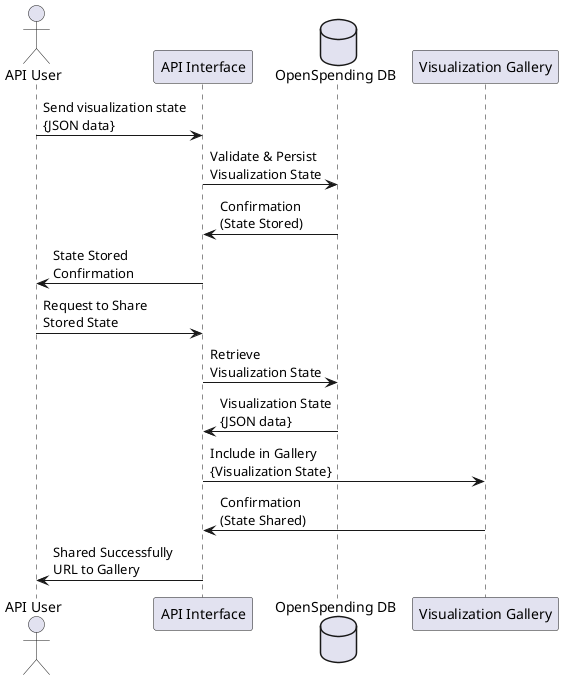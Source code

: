 @startuml
actor "API User" as user
participant "API Interface" as api
database "OpenSpending DB" as db
participant "Visualization Gallery" as gallery

user -> api : Send visualization state\n{JSON data}
api -> db : Validate & Persist\nVisualization State
db -> api : Confirmation\n(State Stored)
api -> user : State Stored\nConfirmation
user -> api : Request to Share\nStored State
api -> db : Retrieve\nVisualization State
db -> api : Visualization State\n{JSON data}
api -> gallery : Include in Gallery\n{Visualization State}
gallery -> api : Confirmation\n(State Shared)
api -> user : Shared Successfully\nURL to Gallery

@enduml
